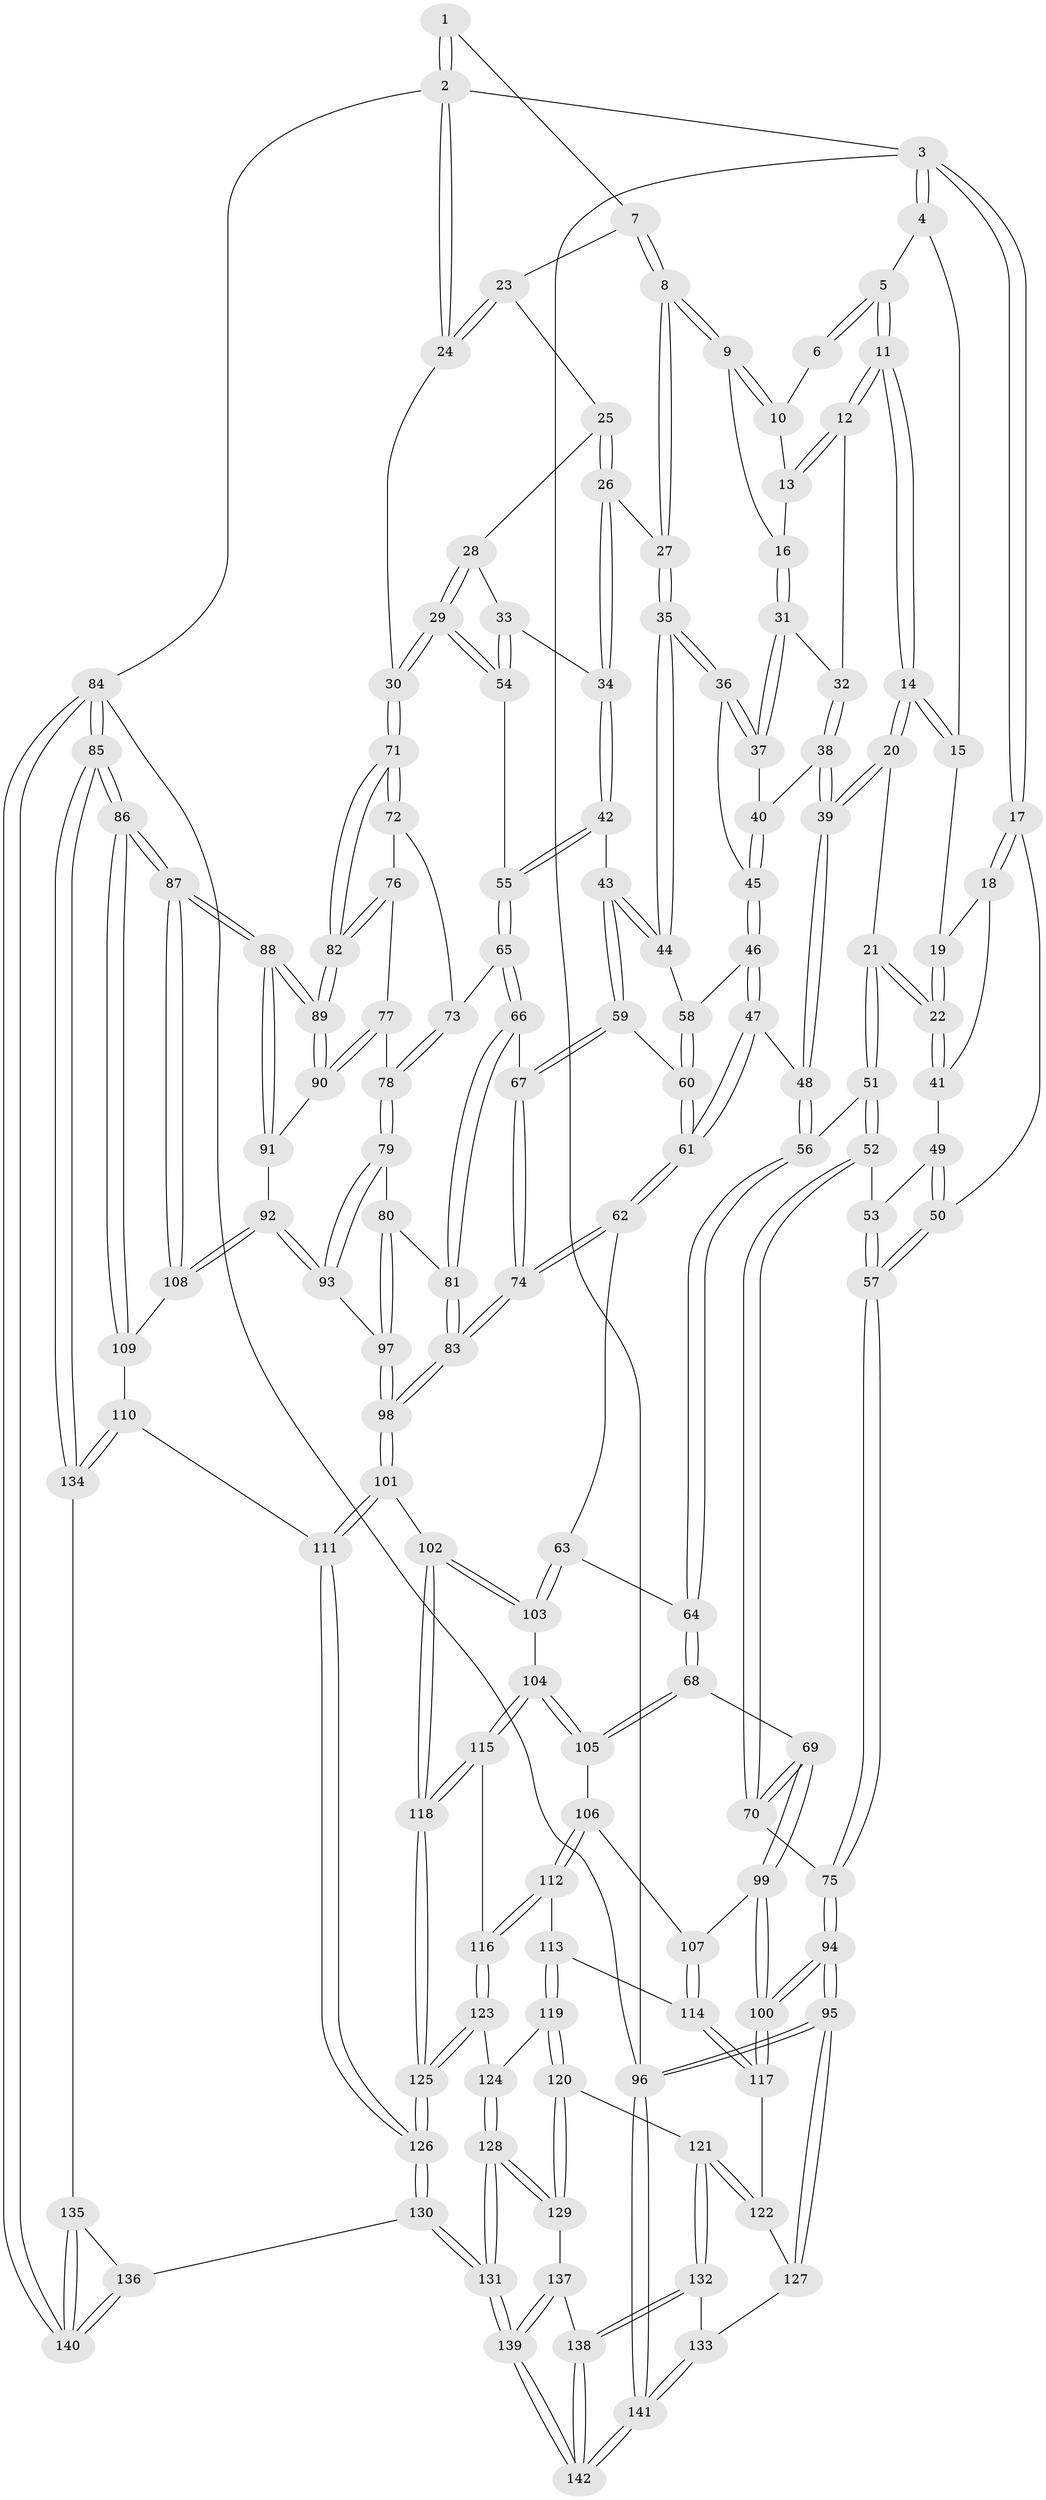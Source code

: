 // Generated by graph-tools (version 1.1) at 2025/01/03/09/25 05:01:28]
// undirected, 142 vertices, 352 edges
graph export_dot {
graph [start="1"]
  node [color=gray90,style=filled];
  1 [pos="+0.7951188121613444+0"];
  2 [pos="+1+0"];
  3 [pos="+0+0"];
  4 [pos="+0.24460923149494757+0"];
  5 [pos="+0.27839407338903904+0"];
  6 [pos="+0.6212558348812991+0"];
  7 [pos="+0.8313362895134548+0"];
  8 [pos="+0.6714398305548765+0.13294397488352508"];
  9 [pos="+0.6194766299039984+0.08836097477393073"];
  10 [pos="+0.6178381055643308+0"];
  11 [pos="+0.3803886760122628+0.09423679919768745"];
  12 [pos="+0.4170841927326406+0.09921670830676871"];
  13 [pos="+0.4865595311215374+0.042919811519005695"];
  14 [pos="+0.34446492531935136+0.13692669151868217"];
  15 [pos="+0.197860463446288+0.04868703645726101"];
  16 [pos="+0.5995633266787213+0.0965888928698809"];
  17 [pos="+0+0"];
  18 [pos="+0.06842648074419642+0.1237850616898427"];
  19 [pos="+0.1945517557887613+0.0546914846072203"];
  20 [pos="+0.30074069273450327+0.22194269146601417"];
  21 [pos="+0.2340615274132976+0.23493987596718563"];
  22 [pos="+0.23069843432041345+0.23296714036240593"];
  23 [pos="+0.8353740877836097+0.002303119074306561"];
  24 [pos="+1+0.2178297306634912"];
  25 [pos="+0.8392422304773617+0.0561513393178675"];
  26 [pos="+0.7616121629453622+0.19785351624197495"];
  27 [pos="+0.6869864325656426+0.17340408448389585"];
  28 [pos="+0.8811041044013846+0.13261147265775722"];
  29 [pos="+1+0.2518811762342337"];
  30 [pos="+1+0.2509003889576624"];
  31 [pos="+0.5258264241676537+0.1479577548427922"];
  32 [pos="+0.4688210585452941+0.1351390598807591"];
  33 [pos="+0.8213634342373957+0.23115010876068437"];
  34 [pos="+0.7998634661441024+0.2365567180377782"];
  35 [pos="+0.6025842614667486+0.2913405216172723"];
  36 [pos="+0.5973578331281492+0.28846741402409315"];
  37 [pos="+0.5521714044003841+0.2404127431487684"];
  38 [pos="+0.45648646952154687+0.23899461720184562"];
  39 [pos="+0.3529034107003379+0.2703428845457541"];
  40 [pos="+0.46097155214450825+0.2408655073987526"];
  41 [pos="+0.12770061891421514+0.20648609007849358"];
  42 [pos="+0.7855624574931614+0.3130111965706507"];
  43 [pos="+0.6206479759797664+0.3358675959192928"];
  44 [pos="+0.6029004291218746+0.29227634395905866"];
  45 [pos="+0.4829565522917343+0.3087101599818975"];
  46 [pos="+0.4341881630776442+0.346683835073052"];
  47 [pos="+0.3995007673569884+0.3504134691598492"];
  48 [pos="+0.384322062194063+0.34437931654224796"];
  49 [pos="+0.11049365965158948+0.22485715183548782"];
  50 [pos="+0+0.3341939567054278"];
  51 [pos="+0.19203434812803272+0.378000810195088"];
  52 [pos="+0.16591113077509845+0.4080039446001333"];
  53 [pos="+0.0705617088952431+0.3263787595142138"];
  54 [pos="+1+0.2706845395865102"];
  55 [pos="+0.8275090320196161+0.38882596557842053"];
  56 [pos="+0.3349860246033506+0.40654315059158735"];
  57 [pos="+0+0.3575194354998971"];
  58 [pos="+0.4702326616023467+0.3641428404021897"];
  59 [pos="+0.6134419343539235+0.40158612668799837"];
  60 [pos="+0.5456794406632856+0.41877063600205117"];
  61 [pos="+0.46307843746667104+0.48463639683706816"];
  62 [pos="+0.43073164860261515+0.568237486970825"];
  63 [pos="+0.4086229819963994+0.5762396642503442"];
  64 [pos="+0.33308141099862615+0.5753438044574442"];
  65 [pos="+0.8165160868536703+0.4538620442175557"];
  66 [pos="+0.8120167788158003+0.4579028180444446"];
  67 [pos="+0.6163185771326541+0.4059949673523259"];
  68 [pos="+0.2785106579626564+0.5988099049034857"];
  69 [pos="+0.17480685308167732+0.5483986874416269"];
  70 [pos="+0.15756439109857662+0.43987504634918345"];
  71 [pos="+1+0.3282883455297747"];
  72 [pos="+0.9708831379291638+0.45536640808623563"];
  73 [pos="+0.9040852415409848+0.47962228393282796"];
  74 [pos="+0.628575606745581+0.626357728195904"];
  75 [pos="+0+0.3930272272824755"];
  76 [pos="+0.9729857234282329+0.5459002593492123"];
  77 [pos="+0.9383678238294587+0.5692568776966348"];
  78 [pos="+0.938248154469039+0.5692340318858493"];
  79 [pos="+0.9361923331520052+0.5709028491759979"];
  80 [pos="+0.8394746714832897+0.581977258007874"];
  81 [pos="+0.8111664262746372+0.46041145967407393"];
  82 [pos="+1+0.44906671273426313"];
  83 [pos="+0.6374238483089562+0.6355723596118777"];
  84 [pos="+1+1"];
  85 [pos="+1+1"];
  86 [pos="+1+1"];
  87 [pos="+1+0.8076721673111515"];
  88 [pos="+1+0.7606932277100268"];
  89 [pos="+1+0.6520988122449541"];
  90 [pos="+0.9884996828030741+0.6082967721743902"];
  91 [pos="+0.9107791394624646+0.7029665017405713"];
  92 [pos="+0.8880981358964573+0.7054703794743523"];
  93 [pos="+0.8829587201949513+0.6974004922375711"];
  94 [pos="+0+0.6713891165497018"];
  95 [pos="+0+0.744281454128317"];
  96 [pos="+0+1"];
  97 [pos="+0.8215060792828764+0.64730067437945"];
  98 [pos="+0.6449320143895744+0.654760817772706"];
  99 [pos="+0+0.6349381008242666"];
  100 [pos="+0+0.6716070201175828"];
  101 [pos="+0.6394535867986294+0.7045561891613419"];
  102 [pos="+0.5530120476302134+0.7794288432992322"];
  103 [pos="+0.44521738283337353+0.7246040949770073"];
  104 [pos="+0.37429120290879914+0.7788345069638698"];
  105 [pos="+0.27693119665376864+0.619300329540624"];
  106 [pos="+0.23364012513962443+0.7175162915553157"];
  107 [pos="+0.12659824538387246+0.7267241523554406"];
  108 [pos="+0.8620916529956546+0.7997254936807224"];
  109 [pos="+0.845525485455031+0.8255426362862601"];
  110 [pos="+0.8234825869305621+0.8451264845449721"];
  111 [pos="+0.7422565998402386+0.8272817637846994"];
  112 [pos="+0.23298202846372515+0.7270641346060562"];
  113 [pos="+0.21704942900589047+0.7928664478759374"];
  114 [pos="+0.13391150290637044+0.7976409563911433"];
  115 [pos="+0.37151528142934664+0.8068336619839394"];
  116 [pos="+0.3546347280619287+0.8173645644364698"];
  117 [pos="+0.08835740930131507+0.8278668414375587"];
  118 [pos="+0.5080762572918717+0.8870561487112204"];
  119 [pos="+0.23753665318366782+0.8468156912939585"];
  120 [pos="+0.19677872001244065+0.9025507459014214"];
  121 [pos="+0.12066971597826065+0.898256872294997"];
  122 [pos="+0.08941818316215408+0.8310132551284006"];
  123 [pos="+0.31547037375902237+0.8546505093884943"];
  124 [pos="+0.30755569177722747+0.8581909245196606"];
  125 [pos="+0.5234632563064319+1"];
  126 [pos="+0.5356523034003124+1"];
  127 [pos="+0.026496165599105743+0.9048725314623869"];
  128 [pos="+0.314556508168958+1"];
  129 [pos="+0.19970333381657734+0.9107271343613206"];
  130 [pos="+0.5305103011574094+1"];
  131 [pos="+0.36461203549939203+1"];
  132 [pos="+0.0968526421865094+0.930786582029457"];
  133 [pos="+0.06687211769184731+0.9452676392402327"];
  134 [pos="+0.8249298553437433+0.8507348447093633"];
  135 [pos="+0.8196841142153105+0.9130256914876398"];
  136 [pos="+0.6187073406411748+1"];
  137 [pos="+0.16753283667477611+0.9660719545224307"];
  138 [pos="+0.13873032993932086+0.9975645176285967"];
  139 [pos="+0.33673565289033836+1"];
  140 [pos="+1+1"];
  141 [pos="+0+1"];
  142 [pos="+0.19348186210739046+1"];
  1 -- 2;
  1 -- 2;
  1 -- 7;
  2 -- 3;
  2 -- 24;
  2 -- 24;
  2 -- 84;
  3 -- 4;
  3 -- 4;
  3 -- 17;
  3 -- 17;
  3 -- 96;
  4 -- 5;
  4 -- 15;
  5 -- 6;
  5 -- 6;
  5 -- 11;
  5 -- 11;
  6 -- 10;
  7 -- 8;
  7 -- 8;
  7 -- 23;
  8 -- 9;
  8 -- 9;
  8 -- 27;
  8 -- 27;
  9 -- 10;
  9 -- 10;
  9 -- 16;
  10 -- 13;
  11 -- 12;
  11 -- 12;
  11 -- 14;
  11 -- 14;
  12 -- 13;
  12 -- 13;
  12 -- 32;
  13 -- 16;
  14 -- 15;
  14 -- 15;
  14 -- 20;
  14 -- 20;
  15 -- 19;
  16 -- 31;
  16 -- 31;
  17 -- 18;
  17 -- 18;
  17 -- 50;
  18 -- 19;
  18 -- 41;
  19 -- 22;
  19 -- 22;
  20 -- 21;
  20 -- 39;
  20 -- 39;
  21 -- 22;
  21 -- 22;
  21 -- 51;
  21 -- 51;
  22 -- 41;
  22 -- 41;
  23 -- 24;
  23 -- 24;
  23 -- 25;
  24 -- 30;
  25 -- 26;
  25 -- 26;
  25 -- 28;
  26 -- 27;
  26 -- 34;
  26 -- 34;
  27 -- 35;
  27 -- 35;
  28 -- 29;
  28 -- 29;
  28 -- 33;
  29 -- 30;
  29 -- 30;
  29 -- 54;
  29 -- 54;
  30 -- 71;
  30 -- 71;
  31 -- 32;
  31 -- 37;
  31 -- 37;
  32 -- 38;
  32 -- 38;
  33 -- 34;
  33 -- 54;
  33 -- 54;
  34 -- 42;
  34 -- 42;
  35 -- 36;
  35 -- 36;
  35 -- 44;
  35 -- 44;
  36 -- 37;
  36 -- 37;
  36 -- 45;
  37 -- 40;
  38 -- 39;
  38 -- 39;
  38 -- 40;
  39 -- 48;
  39 -- 48;
  40 -- 45;
  40 -- 45;
  41 -- 49;
  42 -- 43;
  42 -- 55;
  42 -- 55;
  43 -- 44;
  43 -- 44;
  43 -- 59;
  43 -- 59;
  44 -- 58;
  45 -- 46;
  45 -- 46;
  46 -- 47;
  46 -- 47;
  46 -- 58;
  47 -- 48;
  47 -- 61;
  47 -- 61;
  48 -- 56;
  48 -- 56;
  49 -- 50;
  49 -- 50;
  49 -- 53;
  50 -- 57;
  50 -- 57;
  51 -- 52;
  51 -- 52;
  51 -- 56;
  52 -- 53;
  52 -- 70;
  52 -- 70;
  53 -- 57;
  53 -- 57;
  54 -- 55;
  55 -- 65;
  55 -- 65;
  56 -- 64;
  56 -- 64;
  57 -- 75;
  57 -- 75;
  58 -- 60;
  58 -- 60;
  59 -- 60;
  59 -- 67;
  59 -- 67;
  60 -- 61;
  60 -- 61;
  61 -- 62;
  61 -- 62;
  62 -- 63;
  62 -- 74;
  62 -- 74;
  63 -- 64;
  63 -- 103;
  63 -- 103;
  64 -- 68;
  64 -- 68;
  65 -- 66;
  65 -- 66;
  65 -- 73;
  66 -- 67;
  66 -- 81;
  66 -- 81;
  67 -- 74;
  67 -- 74;
  68 -- 69;
  68 -- 105;
  68 -- 105;
  69 -- 70;
  69 -- 70;
  69 -- 99;
  69 -- 99;
  70 -- 75;
  71 -- 72;
  71 -- 72;
  71 -- 82;
  71 -- 82;
  72 -- 73;
  72 -- 76;
  73 -- 78;
  73 -- 78;
  74 -- 83;
  74 -- 83;
  75 -- 94;
  75 -- 94;
  76 -- 77;
  76 -- 82;
  76 -- 82;
  77 -- 78;
  77 -- 90;
  77 -- 90;
  78 -- 79;
  78 -- 79;
  79 -- 80;
  79 -- 93;
  79 -- 93;
  80 -- 81;
  80 -- 97;
  80 -- 97;
  81 -- 83;
  81 -- 83;
  82 -- 89;
  82 -- 89;
  83 -- 98;
  83 -- 98;
  84 -- 85;
  84 -- 85;
  84 -- 140;
  84 -- 140;
  84 -- 96;
  85 -- 86;
  85 -- 86;
  85 -- 134;
  85 -- 134;
  86 -- 87;
  86 -- 87;
  86 -- 109;
  86 -- 109;
  87 -- 88;
  87 -- 88;
  87 -- 108;
  87 -- 108;
  88 -- 89;
  88 -- 89;
  88 -- 91;
  88 -- 91;
  89 -- 90;
  89 -- 90;
  90 -- 91;
  91 -- 92;
  92 -- 93;
  92 -- 93;
  92 -- 108;
  92 -- 108;
  93 -- 97;
  94 -- 95;
  94 -- 95;
  94 -- 100;
  94 -- 100;
  95 -- 96;
  95 -- 96;
  95 -- 127;
  95 -- 127;
  96 -- 141;
  96 -- 141;
  97 -- 98;
  97 -- 98;
  98 -- 101;
  98 -- 101;
  99 -- 100;
  99 -- 100;
  99 -- 107;
  100 -- 117;
  100 -- 117;
  101 -- 102;
  101 -- 111;
  101 -- 111;
  102 -- 103;
  102 -- 103;
  102 -- 118;
  102 -- 118;
  103 -- 104;
  104 -- 105;
  104 -- 105;
  104 -- 115;
  104 -- 115;
  105 -- 106;
  106 -- 107;
  106 -- 112;
  106 -- 112;
  107 -- 114;
  107 -- 114;
  108 -- 109;
  109 -- 110;
  110 -- 111;
  110 -- 134;
  110 -- 134;
  111 -- 126;
  111 -- 126;
  112 -- 113;
  112 -- 116;
  112 -- 116;
  113 -- 114;
  113 -- 119;
  113 -- 119;
  114 -- 117;
  114 -- 117;
  115 -- 116;
  115 -- 118;
  115 -- 118;
  116 -- 123;
  116 -- 123;
  117 -- 122;
  118 -- 125;
  118 -- 125;
  119 -- 120;
  119 -- 120;
  119 -- 124;
  120 -- 121;
  120 -- 129;
  120 -- 129;
  121 -- 122;
  121 -- 122;
  121 -- 132;
  121 -- 132;
  122 -- 127;
  123 -- 124;
  123 -- 125;
  123 -- 125;
  124 -- 128;
  124 -- 128;
  125 -- 126;
  125 -- 126;
  126 -- 130;
  126 -- 130;
  127 -- 133;
  128 -- 129;
  128 -- 129;
  128 -- 131;
  128 -- 131;
  129 -- 137;
  130 -- 131;
  130 -- 131;
  130 -- 136;
  131 -- 139;
  131 -- 139;
  132 -- 133;
  132 -- 138;
  132 -- 138;
  133 -- 141;
  133 -- 141;
  134 -- 135;
  135 -- 136;
  135 -- 140;
  135 -- 140;
  136 -- 140;
  136 -- 140;
  137 -- 138;
  137 -- 139;
  137 -- 139;
  138 -- 142;
  138 -- 142;
  139 -- 142;
  139 -- 142;
  141 -- 142;
  141 -- 142;
}

